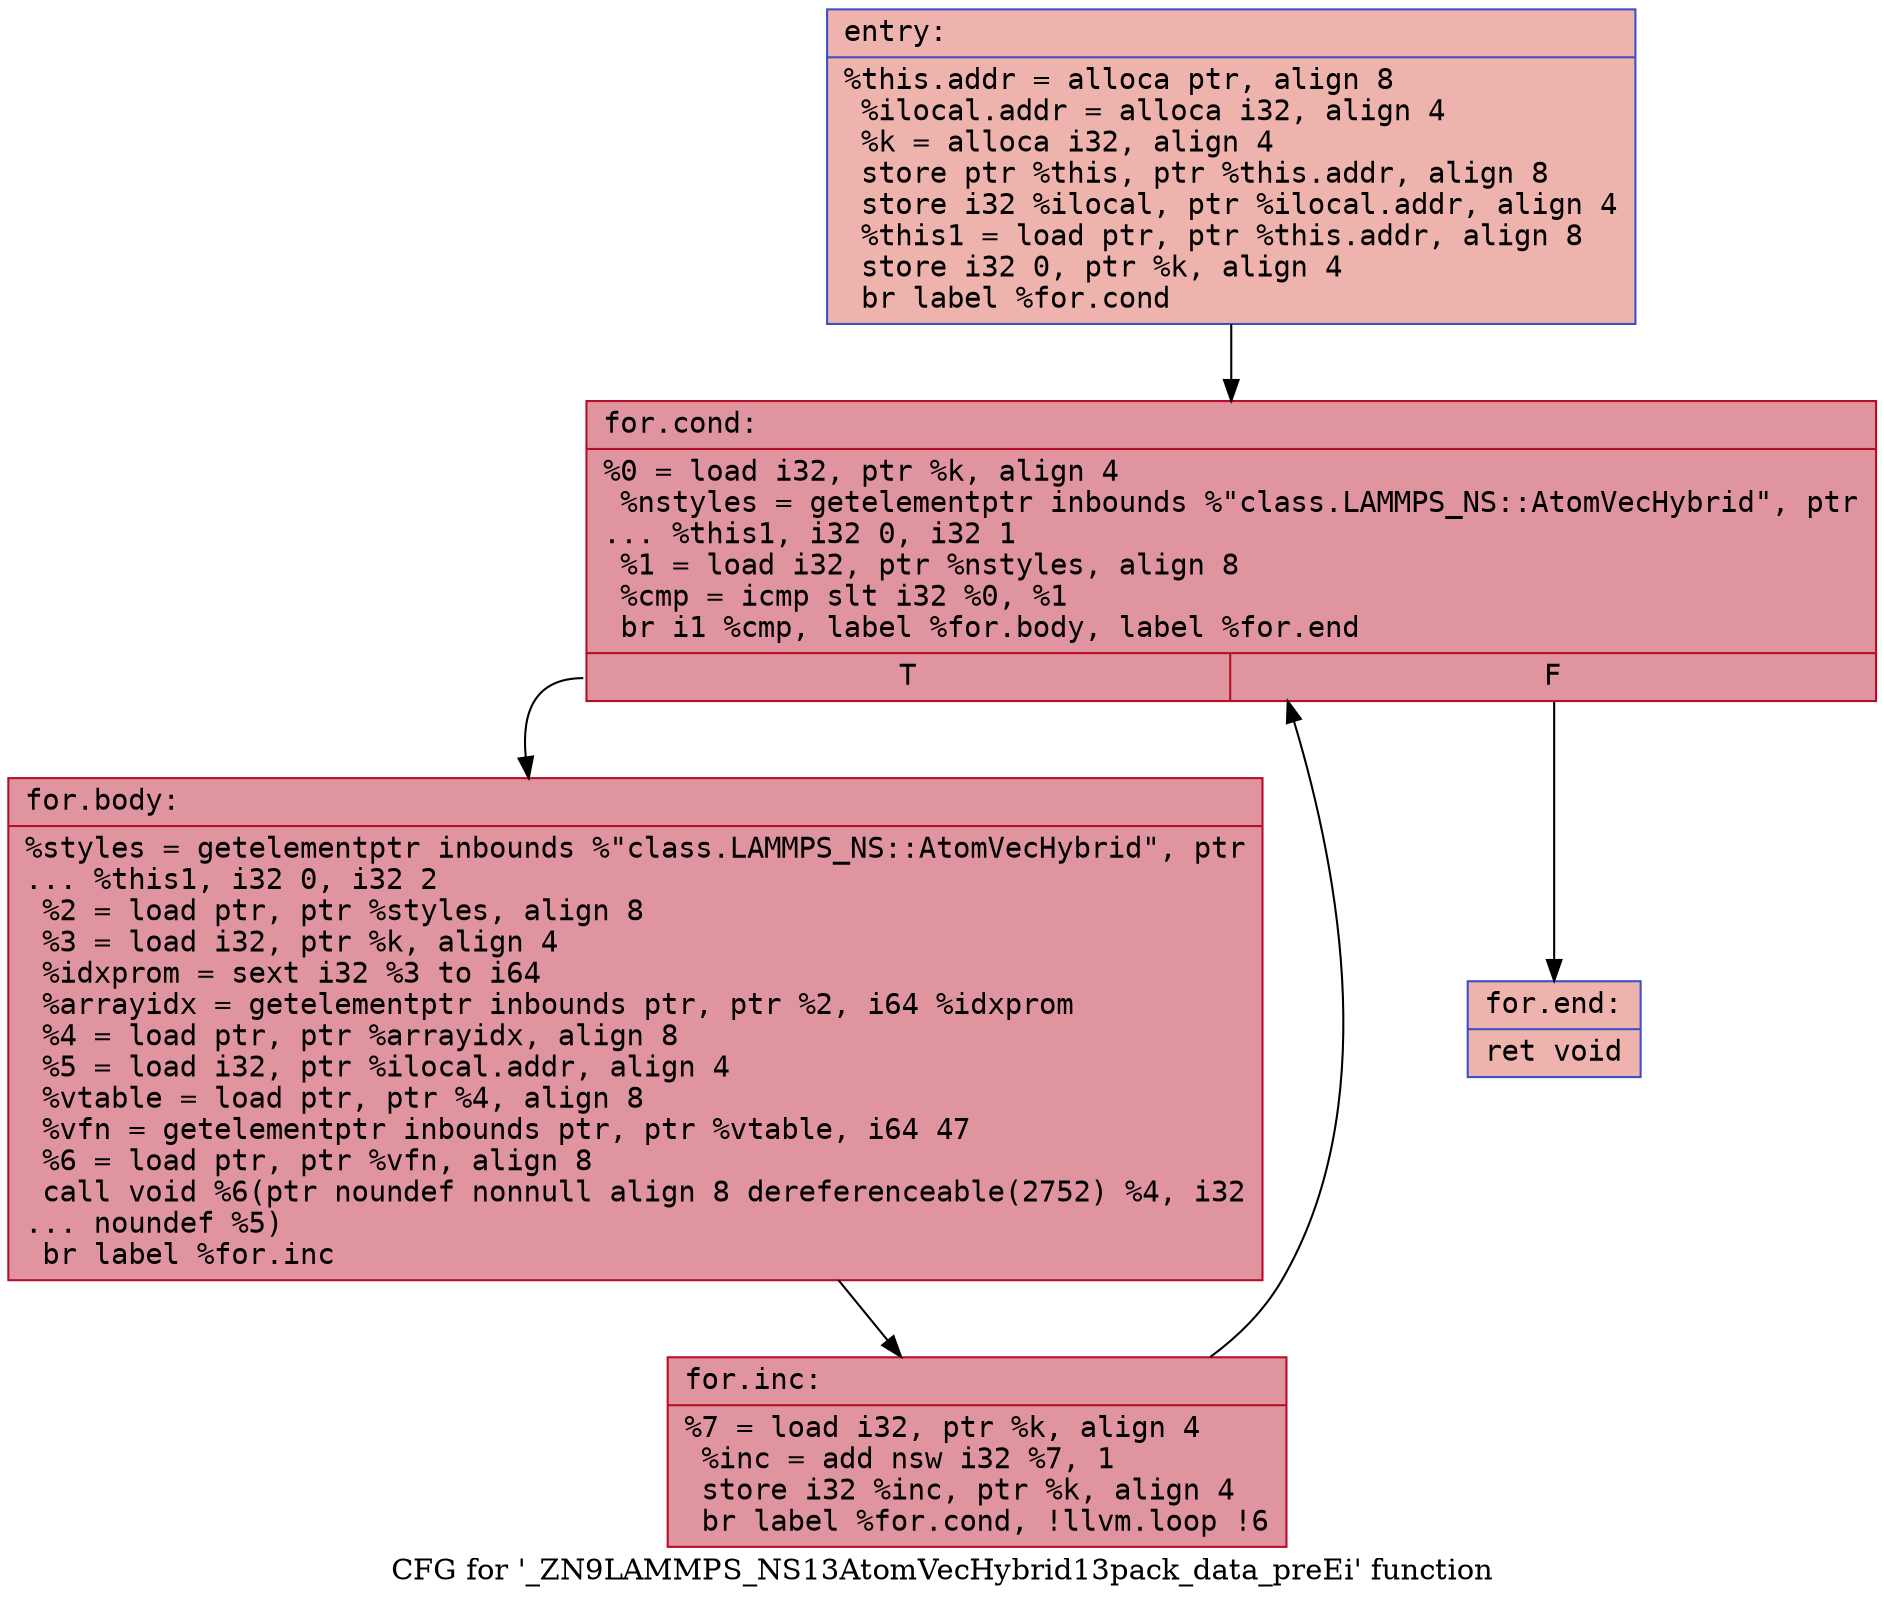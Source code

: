 digraph "CFG for '_ZN9LAMMPS_NS13AtomVecHybrid13pack_data_preEi' function" {
	label="CFG for '_ZN9LAMMPS_NS13AtomVecHybrid13pack_data_preEi' function";

	Node0x557e2af9b390 [shape=record,color="#3d50c3ff", style=filled, fillcolor="#d6524470" fontname="Courier",label="{entry:\l|  %this.addr = alloca ptr, align 8\l  %ilocal.addr = alloca i32, align 4\l  %k = alloca i32, align 4\l  store ptr %this, ptr %this.addr, align 8\l  store i32 %ilocal, ptr %ilocal.addr, align 4\l  %this1 = load ptr, ptr %this.addr, align 8\l  store i32 0, ptr %k, align 4\l  br label %for.cond\l}"];
	Node0x557e2af9b390 -> Node0x557e2af9b7c0[tooltip="entry -> for.cond\nProbability 100.00%" ];
	Node0x557e2af9b7c0 [shape=record,color="#b70d28ff", style=filled, fillcolor="#b70d2870" fontname="Courier",label="{for.cond:\l|  %0 = load i32, ptr %k, align 4\l  %nstyles = getelementptr inbounds %\"class.LAMMPS_NS::AtomVecHybrid\", ptr\l... %this1, i32 0, i32 1\l  %1 = load i32, ptr %nstyles, align 8\l  %cmp = icmp slt i32 %0, %1\l  br i1 %cmp, label %for.body, label %for.end\l|{<s0>T|<s1>F}}"];
	Node0x557e2af9b7c0:s0 -> Node0x557e2af9bb40[tooltip="for.cond -> for.body\nProbability 96.88%" ];
	Node0x557e2af9b7c0:s1 -> Node0x557e2af9bbc0[tooltip="for.cond -> for.end\nProbability 3.12%" ];
	Node0x557e2af9bb40 [shape=record,color="#b70d28ff", style=filled, fillcolor="#b70d2870" fontname="Courier",label="{for.body:\l|  %styles = getelementptr inbounds %\"class.LAMMPS_NS::AtomVecHybrid\", ptr\l... %this1, i32 0, i32 2\l  %2 = load ptr, ptr %styles, align 8\l  %3 = load i32, ptr %k, align 4\l  %idxprom = sext i32 %3 to i64\l  %arrayidx = getelementptr inbounds ptr, ptr %2, i64 %idxprom\l  %4 = load ptr, ptr %arrayidx, align 8\l  %5 = load i32, ptr %ilocal.addr, align 4\l  %vtable = load ptr, ptr %4, align 8\l  %vfn = getelementptr inbounds ptr, ptr %vtable, i64 47\l  %6 = load ptr, ptr %vfn, align 8\l  call void %6(ptr noundef nonnull align 8 dereferenceable(2752) %4, i32\l... noundef %5)\l  br label %for.inc\l}"];
	Node0x557e2af9bb40 -> Node0x557e2af9c550[tooltip="for.body -> for.inc\nProbability 100.00%" ];
	Node0x557e2af9c550 [shape=record,color="#b70d28ff", style=filled, fillcolor="#b70d2870" fontname="Courier",label="{for.inc:\l|  %7 = load i32, ptr %k, align 4\l  %inc = add nsw i32 %7, 1\l  store i32 %inc, ptr %k, align 4\l  br label %for.cond, !llvm.loop !6\l}"];
	Node0x557e2af9c550 -> Node0x557e2af9b7c0[tooltip="for.inc -> for.cond\nProbability 100.00%" ];
	Node0x557e2af9bbc0 [shape=record,color="#3d50c3ff", style=filled, fillcolor="#d6524470" fontname="Courier",label="{for.end:\l|  ret void\l}"];
}
